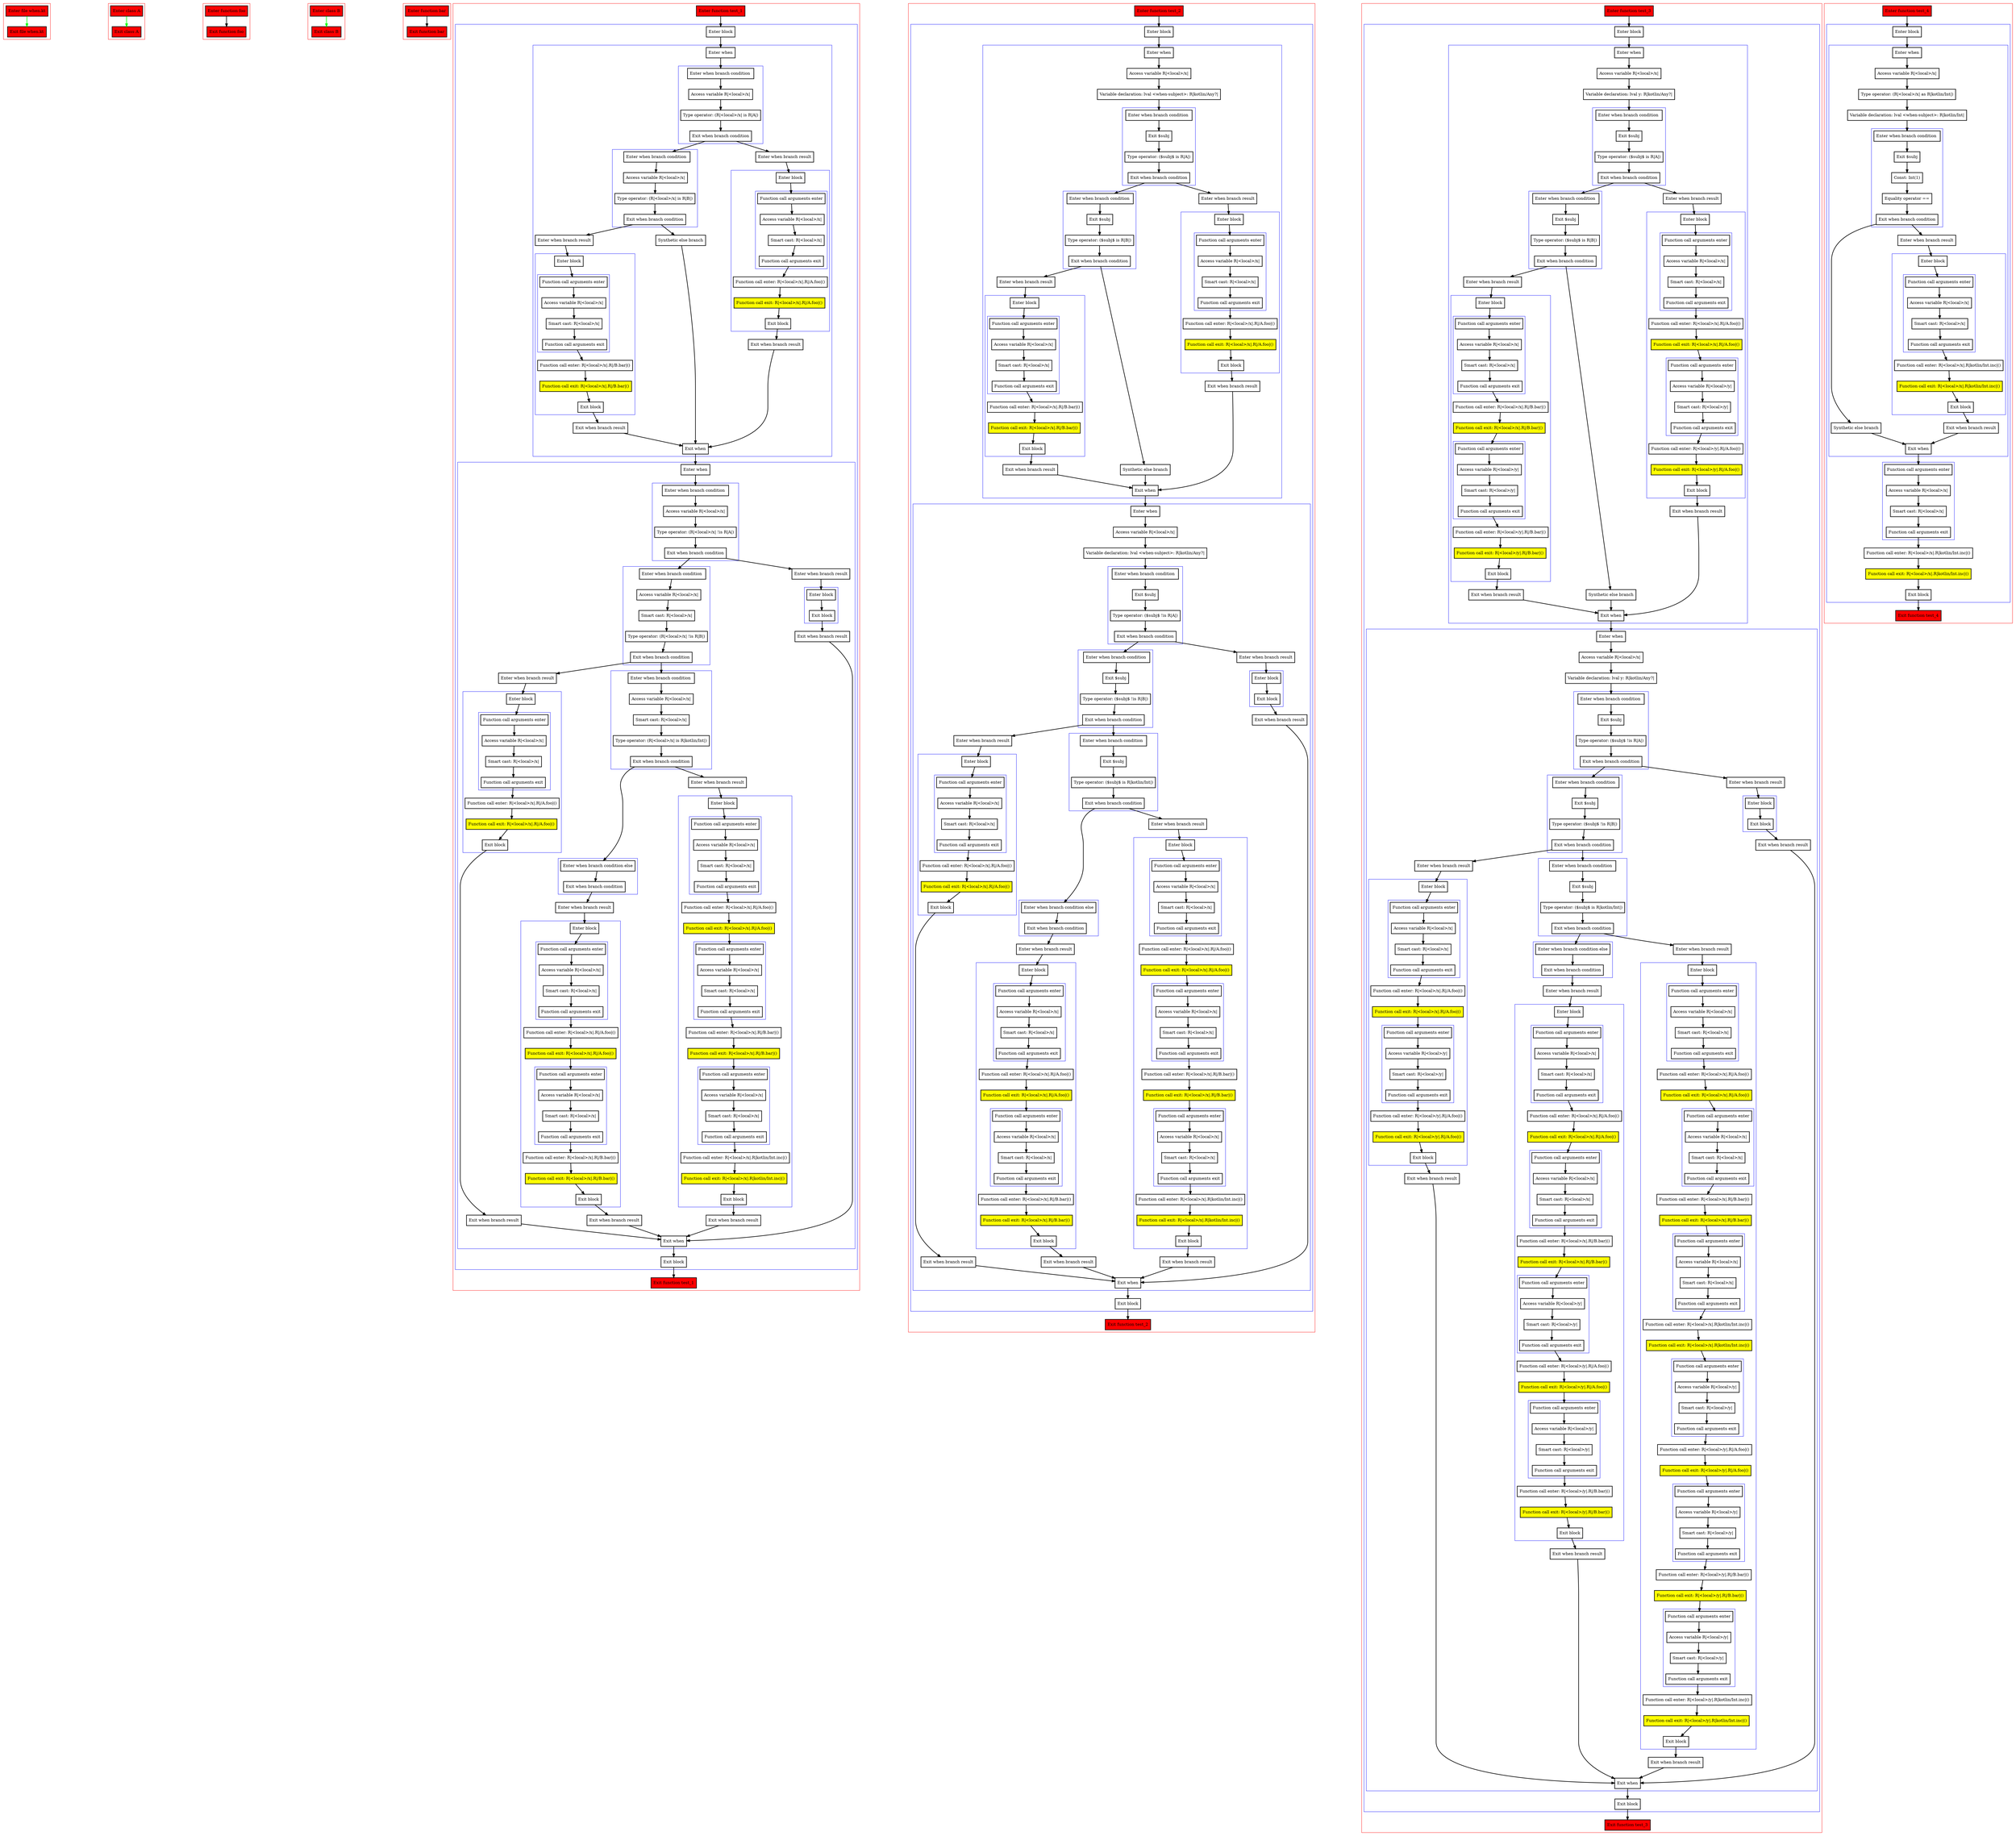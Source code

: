 digraph when_kt {
    graph [nodesep=3]
    node [shape=box penwidth=2]
    edge [penwidth=2]

    subgraph cluster_0 {
        color=red
        0 [label="Enter file when.kt" style="filled" fillcolor=red];
        1 [label="Exit file when.kt" style="filled" fillcolor=red];
    }
    0 -> {1} [color=green];

    subgraph cluster_1 {
        color=red
        2 [label="Enter class A" style="filled" fillcolor=red];
        3 [label="Exit class A" style="filled" fillcolor=red];
    }
    2 -> {3} [color=green];

    subgraph cluster_2 {
        color=red
        4 [label="Enter function foo" style="filled" fillcolor=red];
        5 [label="Exit function foo" style="filled" fillcolor=red];
    }
    4 -> {5};

    subgraph cluster_3 {
        color=red
        6 [label="Enter class B" style="filled" fillcolor=red];
        7 [label="Exit class B" style="filled" fillcolor=red];
    }
    6 -> {7} [color=green];

    subgraph cluster_4 {
        color=red
        8 [label="Enter function bar" style="filled" fillcolor=red];
        9 [label="Exit function bar" style="filled" fillcolor=red];
    }
    8 -> {9};

    subgraph cluster_5 {
        color=red
        10 [label="Enter function test_1" style="filled" fillcolor=red];
        subgraph cluster_6 {
            color=blue
            11 [label="Enter block"];
            subgraph cluster_7 {
                color=blue
                12 [label="Enter when"];
                subgraph cluster_8 {
                    color=blue
                    13 [label="Enter when branch condition "];
                    14 [label="Access variable R|<local>/x|"];
                    15 [label="Type operator: (R|<local>/x| is R|A|)"];
                    16 [label="Exit when branch condition"];
                }
                subgraph cluster_9 {
                    color=blue
                    17 [label="Enter when branch condition "];
                    18 [label="Access variable R|<local>/x|"];
                    19 [label="Type operator: (R|<local>/x| is R|B|)"];
                    20 [label="Exit when branch condition"];
                }
                21 [label="Synthetic else branch"];
                22 [label="Enter when branch result"];
                subgraph cluster_10 {
                    color=blue
                    23 [label="Enter block"];
                    subgraph cluster_11 {
                        color=blue
                        24 [label="Function call arguments enter"];
                        25 [label="Access variable R|<local>/x|"];
                        26 [label="Smart cast: R|<local>/x|"];
                        27 [label="Function call arguments exit"];
                    }
                    28 [label="Function call enter: R|<local>/x|.R|/B.bar|()"];
                    29 [label="Function call exit: R|<local>/x|.R|/B.bar|()" style="filled" fillcolor=yellow];
                    30 [label="Exit block"];
                }
                31 [label="Exit when branch result"];
                32 [label="Enter when branch result"];
                subgraph cluster_12 {
                    color=blue
                    33 [label="Enter block"];
                    subgraph cluster_13 {
                        color=blue
                        34 [label="Function call arguments enter"];
                        35 [label="Access variable R|<local>/x|"];
                        36 [label="Smart cast: R|<local>/x|"];
                        37 [label="Function call arguments exit"];
                    }
                    38 [label="Function call enter: R|<local>/x|.R|/A.foo|()"];
                    39 [label="Function call exit: R|<local>/x|.R|/A.foo|()" style="filled" fillcolor=yellow];
                    40 [label="Exit block"];
                }
                41 [label="Exit when branch result"];
                42 [label="Exit when"];
            }
            subgraph cluster_14 {
                color=blue
                43 [label="Enter when"];
                subgraph cluster_15 {
                    color=blue
                    44 [label="Enter when branch condition "];
                    45 [label="Access variable R|<local>/x|"];
                    46 [label="Type operator: (R|<local>/x| !is R|A|)"];
                    47 [label="Exit when branch condition"];
                }
                subgraph cluster_16 {
                    color=blue
                    48 [label="Enter when branch condition "];
                    49 [label="Access variable R|<local>/x|"];
                    50 [label="Smart cast: R|<local>/x|"];
                    51 [label="Type operator: (R|<local>/x| !is R|B|)"];
                    52 [label="Exit when branch condition"];
                }
                subgraph cluster_17 {
                    color=blue
                    53 [label="Enter when branch condition "];
                    54 [label="Access variable R|<local>/x|"];
                    55 [label="Smart cast: R|<local>/x|"];
                    56 [label="Type operator: (R|<local>/x| is R|kotlin/Int|)"];
                    57 [label="Exit when branch condition"];
                }
                subgraph cluster_18 {
                    color=blue
                    58 [label="Enter when branch condition else"];
                    59 [label="Exit when branch condition"];
                }
                60 [label="Enter when branch result"];
                subgraph cluster_19 {
                    color=blue
                    61 [label="Enter block"];
                    subgraph cluster_20 {
                        color=blue
                        62 [label="Function call arguments enter"];
                        63 [label="Access variable R|<local>/x|"];
                        64 [label="Smart cast: R|<local>/x|"];
                        65 [label="Function call arguments exit"];
                    }
                    66 [label="Function call enter: R|<local>/x|.R|/A.foo|()"];
                    67 [label="Function call exit: R|<local>/x|.R|/A.foo|()" style="filled" fillcolor=yellow];
                    subgraph cluster_21 {
                        color=blue
                        68 [label="Function call arguments enter"];
                        69 [label="Access variable R|<local>/x|"];
                        70 [label="Smart cast: R|<local>/x|"];
                        71 [label="Function call arguments exit"];
                    }
                    72 [label="Function call enter: R|<local>/x|.R|/B.bar|()"];
                    73 [label="Function call exit: R|<local>/x|.R|/B.bar|()" style="filled" fillcolor=yellow];
                    74 [label="Exit block"];
                }
                75 [label="Exit when branch result"];
                76 [label="Enter when branch result"];
                subgraph cluster_22 {
                    color=blue
                    77 [label="Enter block"];
                    subgraph cluster_23 {
                        color=blue
                        78 [label="Function call arguments enter"];
                        79 [label="Access variable R|<local>/x|"];
                        80 [label="Smart cast: R|<local>/x|"];
                        81 [label="Function call arguments exit"];
                    }
                    82 [label="Function call enter: R|<local>/x|.R|/A.foo|()"];
                    83 [label="Function call exit: R|<local>/x|.R|/A.foo|()" style="filled" fillcolor=yellow];
                    subgraph cluster_24 {
                        color=blue
                        84 [label="Function call arguments enter"];
                        85 [label="Access variable R|<local>/x|"];
                        86 [label="Smart cast: R|<local>/x|"];
                        87 [label="Function call arguments exit"];
                    }
                    88 [label="Function call enter: R|<local>/x|.R|/B.bar|()"];
                    89 [label="Function call exit: R|<local>/x|.R|/B.bar|()" style="filled" fillcolor=yellow];
                    subgraph cluster_25 {
                        color=blue
                        90 [label="Function call arguments enter"];
                        91 [label="Access variable R|<local>/x|"];
                        92 [label="Smart cast: R|<local>/x|"];
                        93 [label="Function call arguments exit"];
                    }
                    94 [label="Function call enter: R|<local>/x|.R|kotlin/Int.inc|()"];
                    95 [label="Function call exit: R|<local>/x|.R|kotlin/Int.inc|()" style="filled" fillcolor=yellow];
                    96 [label="Exit block"];
                }
                97 [label="Exit when branch result"];
                98 [label="Enter when branch result"];
                subgraph cluster_26 {
                    color=blue
                    99 [label="Enter block"];
                    subgraph cluster_27 {
                        color=blue
                        100 [label="Function call arguments enter"];
                        101 [label="Access variable R|<local>/x|"];
                        102 [label="Smart cast: R|<local>/x|"];
                        103 [label="Function call arguments exit"];
                    }
                    104 [label="Function call enter: R|<local>/x|.R|/A.foo|()"];
                    105 [label="Function call exit: R|<local>/x|.R|/A.foo|()" style="filled" fillcolor=yellow];
                    106 [label="Exit block"];
                }
                107 [label="Exit when branch result"];
                108 [label="Enter when branch result"];
                subgraph cluster_28 {
                    color=blue
                    109 [label="Enter block"];
                    110 [label="Exit block"];
                }
                111 [label="Exit when branch result"];
                112 [label="Exit when"];
            }
            113 [label="Exit block"];
        }
        114 [label="Exit function test_1" style="filled" fillcolor=red];
    }
    10 -> {11};
    11 -> {12};
    12 -> {13};
    13 -> {14};
    14 -> {15};
    15 -> {16};
    16 -> {17 32};
    17 -> {18};
    18 -> {19};
    19 -> {20};
    20 -> {21 22};
    21 -> {42};
    22 -> {23};
    23 -> {24};
    24 -> {25};
    25 -> {26};
    26 -> {27};
    27 -> {28};
    28 -> {29};
    29 -> {30};
    30 -> {31};
    31 -> {42};
    32 -> {33};
    33 -> {34};
    34 -> {35};
    35 -> {36};
    36 -> {37};
    37 -> {38};
    38 -> {39};
    39 -> {40};
    40 -> {41};
    41 -> {42};
    42 -> {43};
    43 -> {44};
    44 -> {45};
    45 -> {46};
    46 -> {47};
    47 -> {48 108};
    48 -> {49};
    49 -> {50};
    50 -> {51};
    51 -> {52};
    52 -> {53 98};
    53 -> {54};
    54 -> {55};
    55 -> {56};
    56 -> {57};
    57 -> {58 76};
    58 -> {59};
    59 -> {60};
    60 -> {61};
    61 -> {62};
    62 -> {63};
    63 -> {64};
    64 -> {65};
    65 -> {66};
    66 -> {67};
    67 -> {68};
    68 -> {69};
    69 -> {70};
    70 -> {71};
    71 -> {72};
    72 -> {73};
    73 -> {74};
    74 -> {75};
    75 -> {112};
    76 -> {77};
    77 -> {78};
    78 -> {79};
    79 -> {80};
    80 -> {81};
    81 -> {82};
    82 -> {83};
    83 -> {84};
    84 -> {85};
    85 -> {86};
    86 -> {87};
    87 -> {88};
    88 -> {89};
    89 -> {90};
    90 -> {91};
    91 -> {92};
    92 -> {93};
    93 -> {94};
    94 -> {95};
    95 -> {96};
    96 -> {97};
    97 -> {112};
    98 -> {99};
    99 -> {100};
    100 -> {101};
    101 -> {102};
    102 -> {103};
    103 -> {104};
    104 -> {105};
    105 -> {106};
    106 -> {107};
    107 -> {112};
    108 -> {109};
    109 -> {110};
    110 -> {111};
    111 -> {112};
    112 -> {113};
    113 -> {114};

    subgraph cluster_29 {
        color=red
        115 [label="Enter function test_2" style="filled" fillcolor=red];
        subgraph cluster_30 {
            color=blue
            116 [label="Enter block"];
            subgraph cluster_31 {
                color=blue
                117 [label="Enter when"];
                118 [label="Access variable R|<local>/x|"];
                119 [label="Variable declaration: lval <when-subject>: R|kotlin/Any?|"];
                subgraph cluster_32 {
                    color=blue
                    120 [label="Enter when branch condition "];
                    121 [label="Exit $subj"];
                    122 [label="Type operator: ($subj$ is R|A|)"];
                    123 [label="Exit when branch condition"];
                }
                subgraph cluster_33 {
                    color=blue
                    124 [label="Enter when branch condition "];
                    125 [label="Exit $subj"];
                    126 [label="Type operator: ($subj$ is R|B|)"];
                    127 [label="Exit when branch condition"];
                }
                128 [label="Synthetic else branch"];
                129 [label="Enter when branch result"];
                subgraph cluster_34 {
                    color=blue
                    130 [label="Enter block"];
                    subgraph cluster_35 {
                        color=blue
                        131 [label="Function call arguments enter"];
                        132 [label="Access variable R|<local>/x|"];
                        133 [label="Smart cast: R|<local>/x|"];
                        134 [label="Function call arguments exit"];
                    }
                    135 [label="Function call enter: R|<local>/x|.R|/B.bar|()"];
                    136 [label="Function call exit: R|<local>/x|.R|/B.bar|()" style="filled" fillcolor=yellow];
                    137 [label="Exit block"];
                }
                138 [label="Exit when branch result"];
                139 [label="Enter when branch result"];
                subgraph cluster_36 {
                    color=blue
                    140 [label="Enter block"];
                    subgraph cluster_37 {
                        color=blue
                        141 [label="Function call arguments enter"];
                        142 [label="Access variable R|<local>/x|"];
                        143 [label="Smart cast: R|<local>/x|"];
                        144 [label="Function call arguments exit"];
                    }
                    145 [label="Function call enter: R|<local>/x|.R|/A.foo|()"];
                    146 [label="Function call exit: R|<local>/x|.R|/A.foo|()" style="filled" fillcolor=yellow];
                    147 [label="Exit block"];
                }
                148 [label="Exit when branch result"];
                149 [label="Exit when"];
            }
            subgraph cluster_38 {
                color=blue
                150 [label="Enter when"];
                151 [label="Access variable R|<local>/x|"];
                152 [label="Variable declaration: lval <when-subject>: R|kotlin/Any?|"];
                subgraph cluster_39 {
                    color=blue
                    153 [label="Enter when branch condition "];
                    154 [label="Exit $subj"];
                    155 [label="Type operator: ($subj$ !is R|A|)"];
                    156 [label="Exit when branch condition"];
                }
                subgraph cluster_40 {
                    color=blue
                    157 [label="Enter when branch condition "];
                    158 [label="Exit $subj"];
                    159 [label="Type operator: ($subj$ !is R|B|)"];
                    160 [label="Exit when branch condition"];
                }
                subgraph cluster_41 {
                    color=blue
                    161 [label="Enter when branch condition "];
                    162 [label="Exit $subj"];
                    163 [label="Type operator: ($subj$ is R|kotlin/Int|)"];
                    164 [label="Exit when branch condition"];
                }
                subgraph cluster_42 {
                    color=blue
                    165 [label="Enter when branch condition else"];
                    166 [label="Exit when branch condition"];
                }
                167 [label="Enter when branch result"];
                subgraph cluster_43 {
                    color=blue
                    168 [label="Enter block"];
                    subgraph cluster_44 {
                        color=blue
                        169 [label="Function call arguments enter"];
                        170 [label="Access variable R|<local>/x|"];
                        171 [label="Smart cast: R|<local>/x|"];
                        172 [label="Function call arguments exit"];
                    }
                    173 [label="Function call enter: R|<local>/x|.R|/A.foo|()"];
                    174 [label="Function call exit: R|<local>/x|.R|/A.foo|()" style="filled" fillcolor=yellow];
                    subgraph cluster_45 {
                        color=blue
                        175 [label="Function call arguments enter"];
                        176 [label="Access variable R|<local>/x|"];
                        177 [label="Smart cast: R|<local>/x|"];
                        178 [label="Function call arguments exit"];
                    }
                    179 [label="Function call enter: R|<local>/x|.R|/B.bar|()"];
                    180 [label="Function call exit: R|<local>/x|.R|/B.bar|()" style="filled" fillcolor=yellow];
                    181 [label="Exit block"];
                }
                182 [label="Exit when branch result"];
                183 [label="Enter when branch result"];
                subgraph cluster_46 {
                    color=blue
                    184 [label="Enter block"];
                    subgraph cluster_47 {
                        color=blue
                        185 [label="Function call arguments enter"];
                        186 [label="Access variable R|<local>/x|"];
                        187 [label="Smart cast: R|<local>/x|"];
                        188 [label="Function call arguments exit"];
                    }
                    189 [label="Function call enter: R|<local>/x|.R|/A.foo|()"];
                    190 [label="Function call exit: R|<local>/x|.R|/A.foo|()" style="filled" fillcolor=yellow];
                    subgraph cluster_48 {
                        color=blue
                        191 [label="Function call arguments enter"];
                        192 [label="Access variable R|<local>/x|"];
                        193 [label="Smart cast: R|<local>/x|"];
                        194 [label="Function call arguments exit"];
                    }
                    195 [label="Function call enter: R|<local>/x|.R|/B.bar|()"];
                    196 [label="Function call exit: R|<local>/x|.R|/B.bar|()" style="filled" fillcolor=yellow];
                    subgraph cluster_49 {
                        color=blue
                        197 [label="Function call arguments enter"];
                        198 [label="Access variable R|<local>/x|"];
                        199 [label="Smart cast: R|<local>/x|"];
                        200 [label="Function call arguments exit"];
                    }
                    201 [label="Function call enter: R|<local>/x|.R|kotlin/Int.inc|()"];
                    202 [label="Function call exit: R|<local>/x|.R|kotlin/Int.inc|()" style="filled" fillcolor=yellow];
                    203 [label="Exit block"];
                }
                204 [label="Exit when branch result"];
                205 [label="Enter when branch result"];
                subgraph cluster_50 {
                    color=blue
                    206 [label="Enter block"];
                    subgraph cluster_51 {
                        color=blue
                        207 [label="Function call arguments enter"];
                        208 [label="Access variable R|<local>/x|"];
                        209 [label="Smart cast: R|<local>/x|"];
                        210 [label="Function call arguments exit"];
                    }
                    211 [label="Function call enter: R|<local>/x|.R|/A.foo|()"];
                    212 [label="Function call exit: R|<local>/x|.R|/A.foo|()" style="filled" fillcolor=yellow];
                    213 [label="Exit block"];
                }
                214 [label="Exit when branch result"];
                215 [label="Enter when branch result"];
                subgraph cluster_52 {
                    color=blue
                    216 [label="Enter block"];
                    217 [label="Exit block"];
                }
                218 [label="Exit when branch result"];
                219 [label="Exit when"];
            }
            220 [label="Exit block"];
        }
        221 [label="Exit function test_2" style="filled" fillcolor=red];
    }
    115 -> {116};
    116 -> {117};
    117 -> {118};
    118 -> {119};
    119 -> {120};
    120 -> {121};
    121 -> {122};
    122 -> {123};
    123 -> {124 139};
    124 -> {125};
    125 -> {126};
    126 -> {127};
    127 -> {128 129};
    128 -> {149};
    129 -> {130};
    130 -> {131};
    131 -> {132};
    132 -> {133};
    133 -> {134};
    134 -> {135};
    135 -> {136};
    136 -> {137};
    137 -> {138};
    138 -> {149};
    139 -> {140};
    140 -> {141};
    141 -> {142};
    142 -> {143};
    143 -> {144};
    144 -> {145};
    145 -> {146};
    146 -> {147};
    147 -> {148};
    148 -> {149};
    149 -> {150};
    150 -> {151};
    151 -> {152};
    152 -> {153};
    153 -> {154};
    154 -> {155};
    155 -> {156};
    156 -> {157 215};
    157 -> {158};
    158 -> {159};
    159 -> {160};
    160 -> {161 205};
    161 -> {162};
    162 -> {163};
    163 -> {164};
    164 -> {165 183};
    165 -> {166};
    166 -> {167};
    167 -> {168};
    168 -> {169};
    169 -> {170};
    170 -> {171};
    171 -> {172};
    172 -> {173};
    173 -> {174};
    174 -> {175};
    175 -> {176};
    176 -> {177};
    177 -> {178};
    178 -> {179};
    179 -> {180};
    180 -> {181};
    181 -> {182};
    182 -> {219};
    183 -> {184};
    184 -> {185};
    185 -> {186};
    186 -> {187};
    187 -> {188};
    188 -> {189};
    189 -> {190};
    190 -> {191};
    191 -> {192};
    192 -> {193};
    193 -> {194};
    194 -> {195};
    195 -> {196};
    196 -> {197};
    197 -> {198};
    198 -> {199};
    199 -> {200};
    200 -> {201};
    201 -> {202};
    202 -> {203};
    203 -> {204};
    204 -> {219};
    205 -> {206};
    206 -> {207};
    207 -> {208};
    208 -> {209};
    209 -> {210};
    210 -> {211};
    211 -> {212};
    212 -> {213};
    213 -> {214};
    214 -> {219};
    215 -> {216};
    216 -> {217};
    217 -> {218};
    218 -> {219};
    219 -> {220};
    220 -> {221};

    subgraph cluster_53 {
        color=red
        222 [label="Enter function test_3" style="filled" fillcolor=red];
        subgraph cluster_54 {
            color=blue
            223 [label="Enter block"];
            subgraph cluster_55 {
                color=blue
                224 [label="Enter when"];
                225 [label="Access variable R|<local>/x|"];
                226 [label="Variable declaration: lval y: R|kotlin/Any?|"];
                subgraph cluster_56 {
                    color=blue
                    227 [label="Enter when branch condition "];
                    228 [label="Exit $subj"];
                    229 [label="Type operator: ($subj$ is R|A|)"];
                    230 [label="Exit when branch condition"];
                }
                subgraph cluster_57 {
                    color=blue
                    231 [label="Enter when branch condition "];
                    232 [label="Exit $subj"];
                    233 [label="Type operator: ($subj$ is R|B|)"];
                    234 [label="Exit when branch condition"];
                }
                235 [label="Synthetic else branch"];
                236 [label="Enter when branch result"];
                subgraph cluster_58 {
                    color=blue
                    237 [label="Enter block"];
                    subgraph cluster_59 {
                        color=blue
                        238 [label="Function call arguments enter"];
                        239 [label="Access variable R|<local>/x|"];
                        240 [label="Smart cast: R|<local>/x|"];
                        241 [label="Function call arguments exit"];
                    }
                    242 [label="Function call enter: R|<local>/x|.R|/B.bar|()"];
                    243 [label="Function call exit: R|<local>/x|.R|/B.bar|()" style="filled" fillcolor=yellow];
                    subgraph cluster_60 {
                        color=blue
                        244 [label="Function call arguments enter"];
                        245 [label="Access variable R|<local>/y|"];
                        246 [label="Smart cast: R|<local>/y|"];
                        247 [label="Function call arguments exit"];
                    }
                    248 [label="Function call enter: R|<local>/y|.R|/B.bar|()"];
                    249 [label="Function call exit: R|<local>/y|.R|/B.bar|()" style="filled" fillcolor=yellow];
                    250 [label="Exit block"];
                }
                251 [label="Exit when branch result"];
                252 [label="Enter when branch result"];
                subgraph cluster_61 {
                    color=blue
                    253 [label="Enter block"];
                    subgraph cluster_62 {
                        color=blue
                        254 [label="Function call arguments enter"];
                        255 [label="Access variable R|<local>/x|"];
                        256 [label="Smart cast: R|<local>/x|"];
                        257 [label="Function call arguments exit"];
                    }
                    258 [label="Function call enter: R|<local>/x|.R|/A.foo|()"];
                    259 [label="Function call exit: R|<local>/x|.R|/A.foo|()" style="filled" fillcolor=yellow];
                    subgraph cluster_63 {
                        color=blue
                        260 [label="Function call arguments enter"];
                        261 [label="Access variable R|<local>/y|"];
                        262 [label="Smart cast: R|<local>/y|"];
                        263 [label="Function call arguments exit"];
                    }
                    264 [label="Function call enter: R|<local>/y|.R|/A.foo|()"];
                    265 [label="Function call exit: R|<local>/y|.R|/A.foo|()" style="filled" fillcolor=yellow];
                    266 [label="Exit block"];
                }
                267 [label="Exit when branch result"];
                268 [label="Exit when"];
            }
            subgraph cluster_64 {
                color=blue
                269 [label="Enter when"];
                270 [label="Access variable R|<local>/x|"];
                271 [label="Variable declaration: lval y: R|kotlin/Any?|"];
                subgraph cluster_65 {
                    color=blue
                    272 [label="Enter when branch condition "];
                    273 [label="Exit $subj"];
                    274 [label="Type operator: ($subj$ !is R|A|)"];
                    275 [label="Exit when branch condition"];
                }
                subgraph cluster_66 {
                    color=blue
                    276 [label="Enter when branch condition "];
                    277 [label="Exit $subj"];
                    278 [label="Type operator: ($subj$ !is R|B|)"];
                    279 [label="Exit when branch condition"];
                }
                subgraph cluster_67 {
                    color=blue
                    280 [label="Enter when branch condition "];
                    281 [label="Exit $subj"];
                    282 [label="Type operator: ($subj$ is R|kotlin/Int|)"];
                    283 [label="Exit when branch condition"];
                }
                subgraph cluster_68 {
                    color=blue
                    284 [label="Enter when branch condition else"];
                    285 [label="Exit when branch condition"];
                }
                286 [label="Enter when branch result"];
                subgraph cluster_69 {
                    color=blue
                    287 [label="Enter block"];
                    subgraph cluster_70 {
                        color=blue
                        288 [label="Function call arguments enter"];
                        289 [label="Access variable R|<local>/x|"];
                        290 [label="Smart cast: R|<local>/x|"];
                        291 [label="Function call arguments exit"];
                    }
                    292 [label="Function call enter: R|<local>/x|.R|/A.foo|()"];
                    293 [label="Function call exit: R|<local>/x|.R|/A.foo|()" style="filled" fillcolor=yellow];
                    subgraph cluster_71 {
                        color=blue
                        294 [label="Function call arguments enter"];
                        295 [label="Access variable R|<local>/x|"];
                        296 [label="Smart cast: R|<local>/x|"];
                        297 [label="Function call arguments exit"];
                    }
                    298 [label="Function call enter: R|<local>/x|.R|/B.bar|()"];
                    299 [label="Function call exit: R|<local>/x|.R|/B.bar|()" style="filled" fillcolor=yellow];
                    subgraph cluster_72 {
                        color=blue
                        300 [label="Function call arguments enter"];
                        301 [label="Access variable R|<local>/y|"];
                        302 [label="Smart cast: R|<local>/y|"];
                        303 [label="Function call arguments exit"];
                    }
                    304 [label="Function call enter: R|<local>/y|.R|/A.foo|()"];
                    305 [label="Function call exit: R|<local>/y|.R|/A.foo|()" style="filled" fillcolor=yellow];
                    subgraph cluster_73 {
                        color=blue
                        306 [label="Function call arguments enter"];
                        307 [label="Access variable R|<local>/y|"];
                        308 [label="Smart cast: R|<local>/y|"];
                        309 [label="Function call arguments exit"];
                    }
                    310 [label="Function call enter: R|<local>/y|.R|/B.bar|()"];
                    311 [label="Function call exit: R|<local>/y|.R|/B.bar|()" style="filled" fillcolor=yellow];
                    312 [label="Exit block"];
                }
                313 [label="Exit when branch result"];
                314 [label="Enter when branch result"];
                subgraph cluster_74 {
                    color=blue
                    315 [label="Enter block"];
                    subgraph cluster_75 {
                        color=blue
                        316 [label="Function call arguments enter"];
                        317 [label="Access variable R|<local>/x|"];
                        318 [label="Smart cast: R|<local>/x|"];
                        319 [label="Function call arguments exit"];
                    }
                    320 [label="Function call enter: R|<local>/x|.R|/A.foo|()"];
                    321 [label="Function call exit: R|<local>/x|.R|/A.foo|()" style="filled" fillcolor=yellow];
                    subgraph cluster_76 {
                        color=blue
                        322 [label="Function call arguments enter"];
                        323 [label="Access variable R|<local>/x|"];
                        324 [label="Smart cast: R|<local>/x|"];
                        325 [label="Function call arguments exit"];
                    }
                    326 [label="Function call enter: R|<local>/x|.R|/B.bar|()"];
                    327 [label="Function call exit: R|<local>/x|.R|/B.bar|()" style="filled" fillcolor=yellow];
                    subgraph cluster_77 {
                        color=blue
                        328 [label="Function call arguments enter"];
                        329 [label="Access variable R|<local>/x|"];
                        330 [label="Smart cast: R|<local>/x|"];
                        331 [label="Function call arguments exit"];
                    }
                    332 [label="Function call enter: R|<local>/x|.R|kotlin/Int.inc|()"];
                    333 [label="Function call exit: R|<local>/x|.R|kotlin/Int.inc|()" style="filled" fillcolor=yellow];
                    subgraph cluster_78 {
                        color=blue
                        334 [label="Function call arguments enter"];
                        335 [label="Access variable R|<local>/y|"];
                        336 [label="Smart cast: R|<local>/y|"];
                        337 [label="Function call arguments exit"];
                    }
                    338 [label="Function call enter: R|<local>/y|.R|/A.foo|()"];
                    339 [label="Function call exit: R|<local>/y|.R|/A.foo|()" style="filled" fillcolor=yellow];
                    subgraph cluster_79 {
                        color=blue
                        340 [label="Function call arguments enter"];
                        341 [label="Access variable R|<local>/y|"];
                        342 [label="Smart cast: R|<local>/y|"];
                        343 [label="Function call arguments exit"];
                    }
                    344 [label="Function call enter: R|<local>/y|.R|/B.bar|()"];
                    345 [label="Function call exit: R|<local>/y|.R|/B.bar|()" style="filled" fillcolor=yellow];
                    subgraph cluster_80 {
                        color=blue
                        346 [label="Function call arguments enter"];
                        347 [label="Access variable R|<local>/y|"];
                        348 [label="Smart cast: R|<local>/y|"];
                        349 [label="Function call arguments exit"];
                    }
                    350 [label="Function call enter: R|<local>/y|.R|kotlin/Int.inc|()"];
                    351 [label="Function call exit: R|<local>/y|.R|kotlin/Int.inc|()" style="filled" fillcolor=yellow];
                    352 [label="Exit block"];
                }
                353 [label="Exit when branch result"];
                354 [label="Enter when branch result"];
                subgraph cluster_81 {
                    color=blue
                    355 [label="Enter block"];
                    subgraph cluster_82 {
                        color=blue
                        356 [label="Function call arguments enter"];
                        357 [label="Access variable R|<local>/x|"];
                        358 [label="Smart cast: R|<local>/x|"];
                        359 [label="Function call arguments exit"];
                    }
                    360 [label="Function call enter: R|<local>/x|.R|/A.foo|()"];
                    361 [label="Function call exit: R|<local>/x|.R|/A.foo|()" style="filled" fillcolor=yellow];
                    subgraph cluster_83 {
                        color=blue
                        362 [label="Function call arguments enter"];
                        363 [label="Access variable R|<local>/y|"];
                        364 [label="Smart cast: R|<local>/y|"];
                        365 [label="Function call arguments exit"];
                    }
                    366 [label="Function call enter: R|<local>/y|.R|/A.foo|()"];
                    367 [label="Function call exit: R|<local>/y|.R|/A.foo|()" style="filled" fillcolor=yellow];
                    368 [label="Exit block"];
                }
                369 [label="Exit when branch result"];
                370 [label="Enter when branch result"];
                subgraph cluster_84 {
                    color=blue
                    371 [label="Enter block"];
                    372 [label="Exit block"];
                }
                373 [label="Exit when branch result"];
                374 [label="Exit when"];
            }
            375 [label="Exit block"];
        }
        376 [label="Exit function test_3" style="filled" fillcolor=red];
    }
    222 -> {223};
    223 -> {224};
    224 -> {225};
    225 -> {226};
    226 -> {227};
    227 -> {228};
    228 -> {229};
    229 -> {230};
    230 -> {231 252};
    231 -> {232};
    232 -> {233};
    233 -> {234};
    234 -> {235 236};
    235 -> {268};
    236 -> {237};
    237 -> {238};
    238 -> {239};
    239 -> {240};
    240 -> {241};
    241 -> {242};
    242 -> {243};
    243 -> {244};
    244 -> {245};
    245 -> {246};
    246 -> {247};
    247 -> {248};
    248 -> {249};
    249 -> {250};
    250 -> {251};
    251 -> {268};
    252 -> {253};
    253 -> {254};
    254 -> {255};
    255 -> {256};
    256 -> {257};
    257 -> {258};
    258 -> {259};
    259 -> {260};
    260 -> {261};
    261 -> {262};
    262 -> {263};
    263 -> {264};
    264 -> {265};
    265 -> {266};
    266 -> {267};
    267 -> {268};
    268 -> {269};
    269 -> {270};
    270 -> {271};
    271 -> {272};
    272 -> {273};
    273 -> {274};
    274 -> {275};
    275 -> {276 370};
    276 -> {277};
    277 -> {278};
    278 -> {279};
    279 -> {280 354};
    280 -> {281};
    281 -> {282};
    282 -> {283};
    283 -> {284 314};
    284 -> {285};
    285 -> {286};
    286 -> {287};
    287 -> {288};
    288 -> {289};
    289 -> {290};
    290 -> {291};
    291 -> {292};
    292 -> {293};
    293 -> {294};
    294 -> {295};
    295 -> {296};
    296 -> {297};
    297 -> {298};
    298 -> {299};
    299 -> {300};
    300 -> {301};
    301 -> {302};
    302 -> {303};
    303 -> {304};
    304 -> {305};
    305 -> {306};
    306 -> {307};
    307 -> {308};
    308 -> {309};
    309 -> {310};
    310 -> {311};
    311 -> {312};
    312 -> {313};
    313 -> {374};
    314 -> {315};
    315 -> {316};
    316 -> {317};
    317 -> {318};
    318 -> {319};
    319 -> {320};
    320 -> {321};
    321 -> {322};
    322 -> {323};
    323 -> {324};
    324 -> {325};
    325 -> {326};
    326 -> {327};
    327 -> {328};
    328 -> {329};
    329 -> {330};
    330 -> {331};
    331 -> {332};
    332 -> {333};
    333 -> {334};
    334 -> {335};
    335 -> {336};
    336 -> {337};
    337 -> {338};
    338 -> {339};
    339 -> {340};
    340 -> {341};
    341 -> {342};
    342 -> {343};
    343 -> {344};
    344 -> {345};
    345 -> {346};
    346 -> {347};
    347 -> {348};
    348 -> {349};
    349 -> {350};
    350 -> {351};
    351 -> {352};
    352 -> {353};
    353 -> {374};
    354 -> {355};
    355 -> {356};
    356 -> {357};
    357 -> {358};
    358 -> {359};
    359 -> {360};
    360 -> {361};
    361 -> {362};
    362 -> {363};
    363 -> {364};
    364 -> {365};
    365 -> {366};
    366 -> {367};
    367 -> {368};
    368 -> {369};
    369 -> {374};
    370 -> {371};
    371 -> {372};
    372 -> {373};
    373 -> {374};
    374 -> {375};
    375 -> {376};

    subgraph cluster_85 {
        color=red
        377 [label="Enter function test_4" style="filled" fillcolor=red];
        subgraph cluster_86 {
            color=blue
            378 [label="Enter block"];
            subgraph cluster_87 {
                color=blue
                379 [label="Enter when"];
                380 [label="Access variable R|<local>/x|"];
                381 [label="Type operator: (R|<local>/x| as R|kotlin/Int|)"];
                382 [label="Variable declaration: lval <when-subject>: R|kotlin/Int|"];
                subgraph cluster_88 {
                    color=blue
                    383 [label="Enter when branch condition "];
                    384 [label="Exit $subj"];
                    385 [label="Const: Int(1)"];
                    386 [label="Equality operator =="];
                    387 [label="Exit when branch condition"];
                }
                388 [label="Synthetic else branch"];
                389 [label="Enter when branch result"];
                subgraph cluster_89 {
                    color=blue
                    390 [label="Enter block"];
                    subgraph cluster_90 {
                        color=blue
                        391 [label="Function call arguments enter"];
                        392 [label="Access variable R|<local>/x|"];
                        393 [label="Smart cast: R|<local>/x|"];
                        394 [label="Function call arguments exit"];
                    }
                    395 [label="Function call enter: R|<local>/x|.R|kotlin/Int.inc|()"];
                    396 [label="Function call exit: R|<local>/x|.R|kotlin/Int.inc|()" style="filled" fillcolor=yellow];
                    397 [label="Exit block"];
                }
                398 [label="Exit when branch result"];
                399 [label="Exit when"];
            }
            subgraph cluster_91 {
                color=blue
                400 [label="Function call arguments enter"];
                401 [label="Access variable R|<local>/x|"];
                402 [label="Smart cast: R|<local>/x|"];
                403 [label="Function call arguments exit"];
            }
            404 [label="Function call enter: R|<local>/x|.R|kotlin/Int.inc|()"];
            405 [label="Function call exit: R|<local>/x|.R|kotlin/Int.inc|()" style="filled" fillcolor=yellow];
            406 [label="Exit block"];
        }
        407 [label="Exit function test_4" style="filled" fillcolor=red];
    }
    377 -> {378};
    378 -> {379};
    379 -> {380};
    380 -> {381};
    381 -> {382};
    382 -> {383};
    383 -> {384};
    384 -> {385};
    385 -> {386};
    386 -> {387};
    387 -> {388 389};
    388 -> {399};
    389 -> {390};
    390 -> {391};
    391 -> {392};
    392 -> {393};
    393 -> {394};
    394 -> {395};
    395 -> {396};
    396 -> {397};
    397 -> {398};
    398 -> {399};
    399 -> {400};
    400 -> {401};
    401 -> {402};
    402 -> {403};
    403 -> {404};
    404 -> {405};
    405 -> {406};
    406 -> {407};

}
